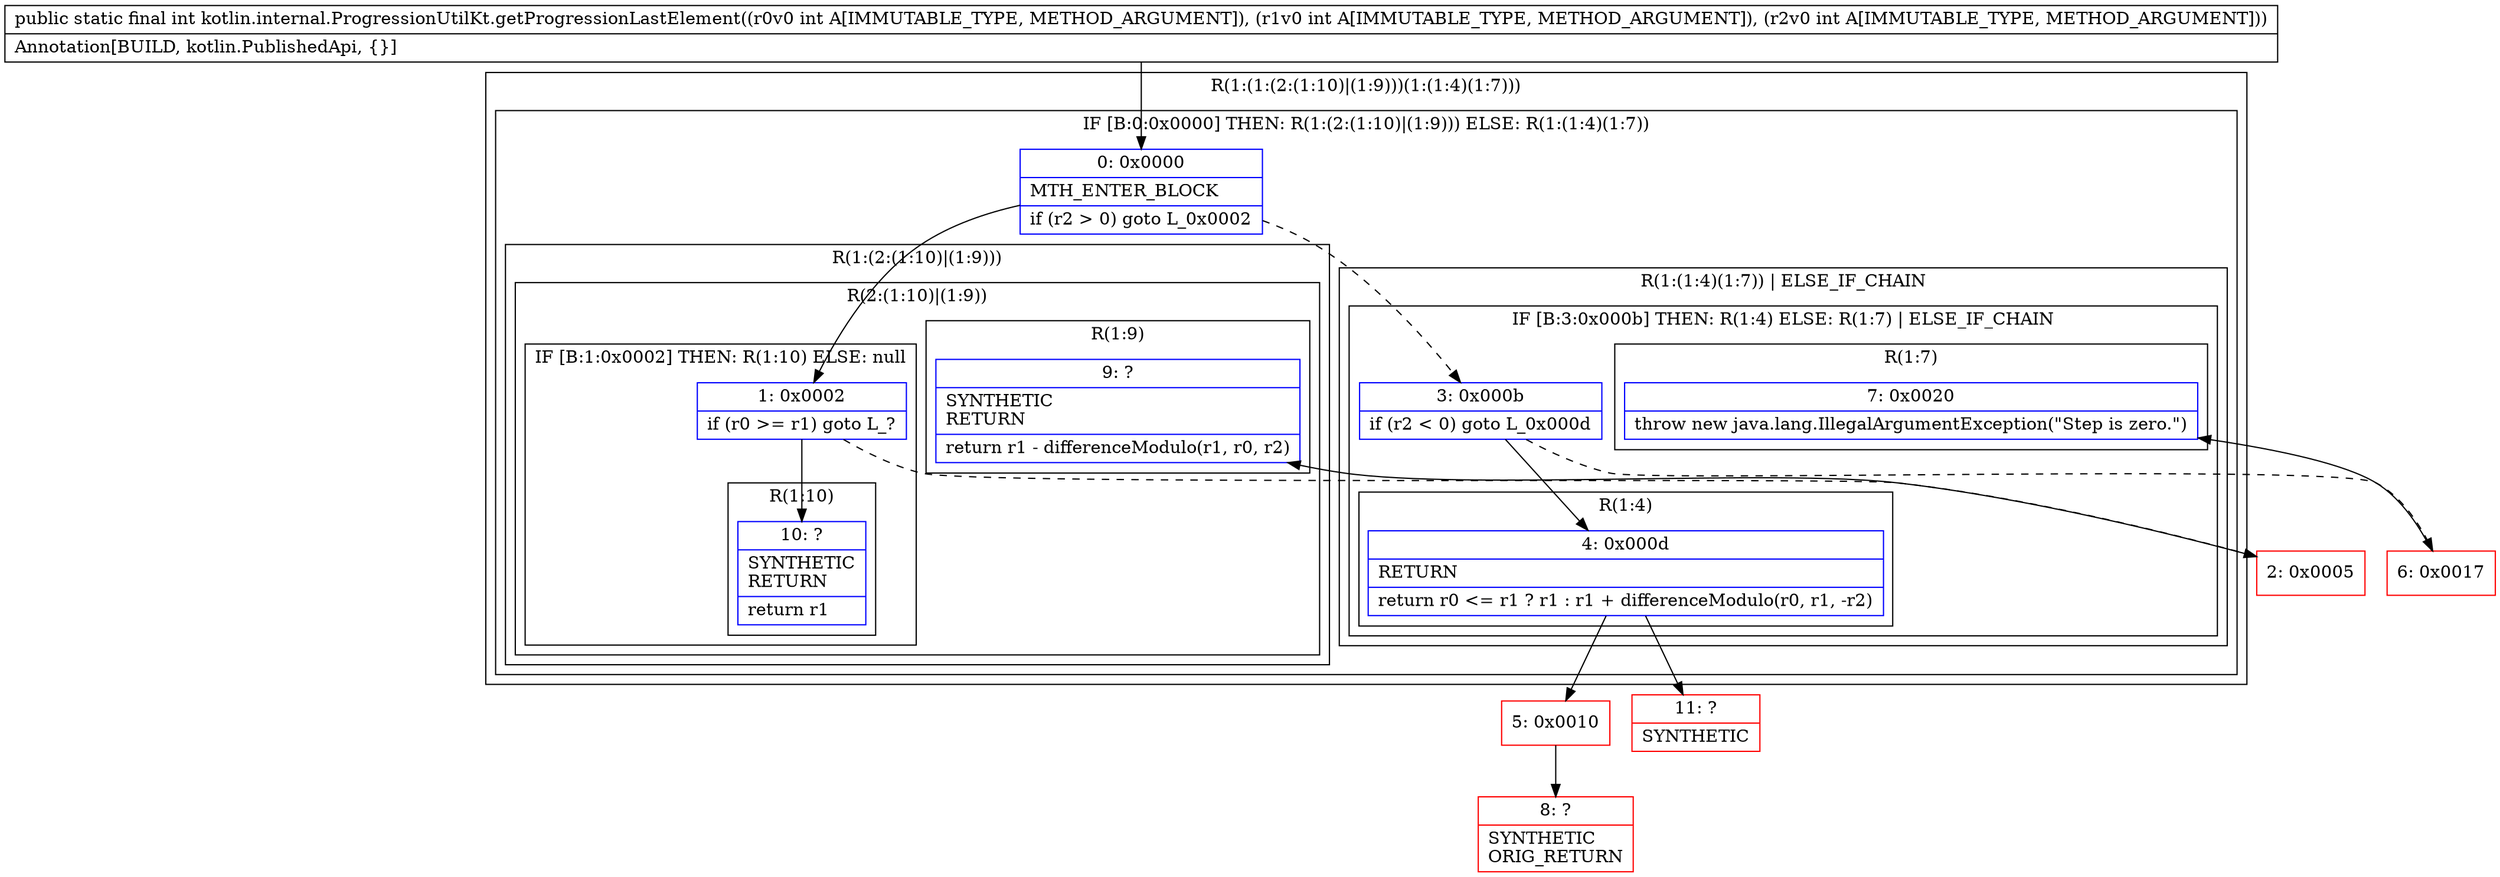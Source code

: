 digraph "CFG forkotlin.internal.ProgressionUtilKt.getProgressionLastElement(III)I" {
subgraph cluster_Region_661782453 {
label = "R(1:(1:(2:(1:10)|(1:9)))(1:(1:4)(1:7)))";
node [shape=record,color=blue];
subgraph cluster_IfRegion_1867137343 {
label = "IF [B:0:0x0000] THEN: R(1:(2:(1:10)|(1:9))) ELSE: R(1:(1:4)(1:7))";
node [shape=record,color=blue];
Node_0 [shape=record,label="{0\:\ 0x0000|MTH_ENTER_BLOCK\l|if (r2 \> 0) goto L_0x0002\l}"];
subgraph cluster_Region_1810201049 {
label = "R(1:(2:(1:10)|(1:9)))";
node [shape=record,color=blue];
subgraph cluster_Region_835627373 {
label = "R(2:(1:10)|(1:9))";
node [shape=record,color=blue];
subgraph cluster_IfRegion_426402998 {
label = "IF [B:1:0x0002] THEN: R(1:10) ELSE: null";
node [shape=record,color=blue];
Node_1 [shape=record,label="{1\:\ 0x0002|if (r0 \>= r1) goto L_?\l}"];
subgraph cluster_Region_605326621 {
label = "R(1:10)";
node [shape=record,color=blue];
Node_10 [shape=record,label="{10\:\ ?|SYNTHETIC\lRETURN\l|return r1\l}"];
}
}
subgraph cluster_Region_1686045687 {
label = "R(1:9)";
node [shape=record,color=blue];
Node_9 [shape=record,label="{9\:\ ?|SYNTHETIC\lRETURN\l|return r1 \- differenceModulo(r1, r0, r2)\l}"];
}
}
}
subgraph cluster_Region_540957652 {
label = "R(1:(1:4)(1:7)) | ELSE_IF_CHAIN\l";
node [shape=record,color=blue];
subgraph cluster_IfRegion_1790690481 {
label = "IF [B:3:0x000b] THEN: R(1:4) ELSE: R(1:7) | ELSE_IF_CHAIN\l";
node [shape=record,color=blue];
Node_3 [shape=record,label="{3\:\ 0x000b|if (r2 \< 0) goto L_0x000d\l}"];
subgraph cluster_Region_1791475870 {
label = "R(1:4)";
node [shape=record,color=blue];
Node_4 [shape=record,label="{4\:\ 0x000d|RETURN\l|return r0 \<= r1 ? r1 : r1 + differenceModulo(r0, r1, \-r2)\l}"];
}
subgraph cluster_Region_1991968394 {
label = "R(1:7)";
node [shape=record,color=blue];
Node_7 [shape=record,label="{7\:\ 0x0020|throw new java.lang.IllegalArgumentException(\"Step is zero.\")\l}"];
}
}
}
}
}
Node_2 [shape=record,color=red,label="{2\:\ 0x0005}"];
Node_5 [shape=record,color=red,label="{5\:\ 0x0010}"];
Node_6 [shape=record,color=red,label="{6\:\ 0x0017}"];
Node_8 [shape=record,color=red,label="{8\:\ ?|SYNTHETIC\lORIG_RETURN\l}"];
Node_11 [shape=record,color=red,label="{11\:\ ?|SYNTHETIC\l}"];
MethodNode[shape=record,label="{public static final int kotlin.internal.ProgressionUtilKt.getProgressionLastElement((r0v0 int A[IMMUTABLE_TYPE, METHOD_ARGUMENT]), (r1v0 int A[IMMUTABLE_TYPE, METHOD_ARGUMENT]), (r2v0 int A[IMMUTABLE_TYPE, METHOD_ARGUMENT]))  | Annotation[BUILD, kotlin.PublishedApi, \{\}]\l}"];
MethodNode -> Node_0;
Node_0 -> Node_1;
Node_0 -> Node_3[style=dashed];
Node_1 -> Node_2[style=dashed];
Node_1 -> Node_10;
Node_3 -> Node_4;
Node_3 -> Node_6[style=dashed];
Node_4 -> Node_5;
Node_4 -> Node_11;
Node_2 -> Node_9;
Node_5 -> Node_8;
Node_6 -> Node_7;
}

